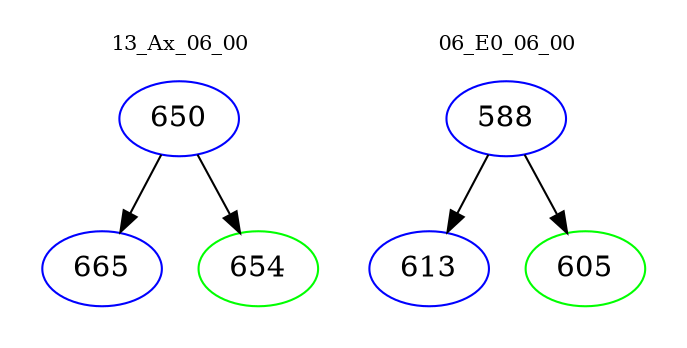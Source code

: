 digraph{
subgraph cluster_0 {
color = white
label = "13_Ax_06_00";
fontsize=10;
T0_650 [label="650", color="blue"]
T0_650 -> T0_665 [color="black"]
T0_665 [label="665", color="blue"]
T0_650 -> T0_654 [color="black"]
T0_654 [label="654", color="green"]
}
subgraph cluster_1 {
color = white
label = "06_E0_06_00";
fontsize=10;
T1_588 [label="588", color="blue"]
T1_588 -> T1_613 [color="black"]
T1_613 [label="613", color="blue"]
T1_588 -> T1_605 [color="black"]
T1_605 [label="605", color="green"]
}
}
